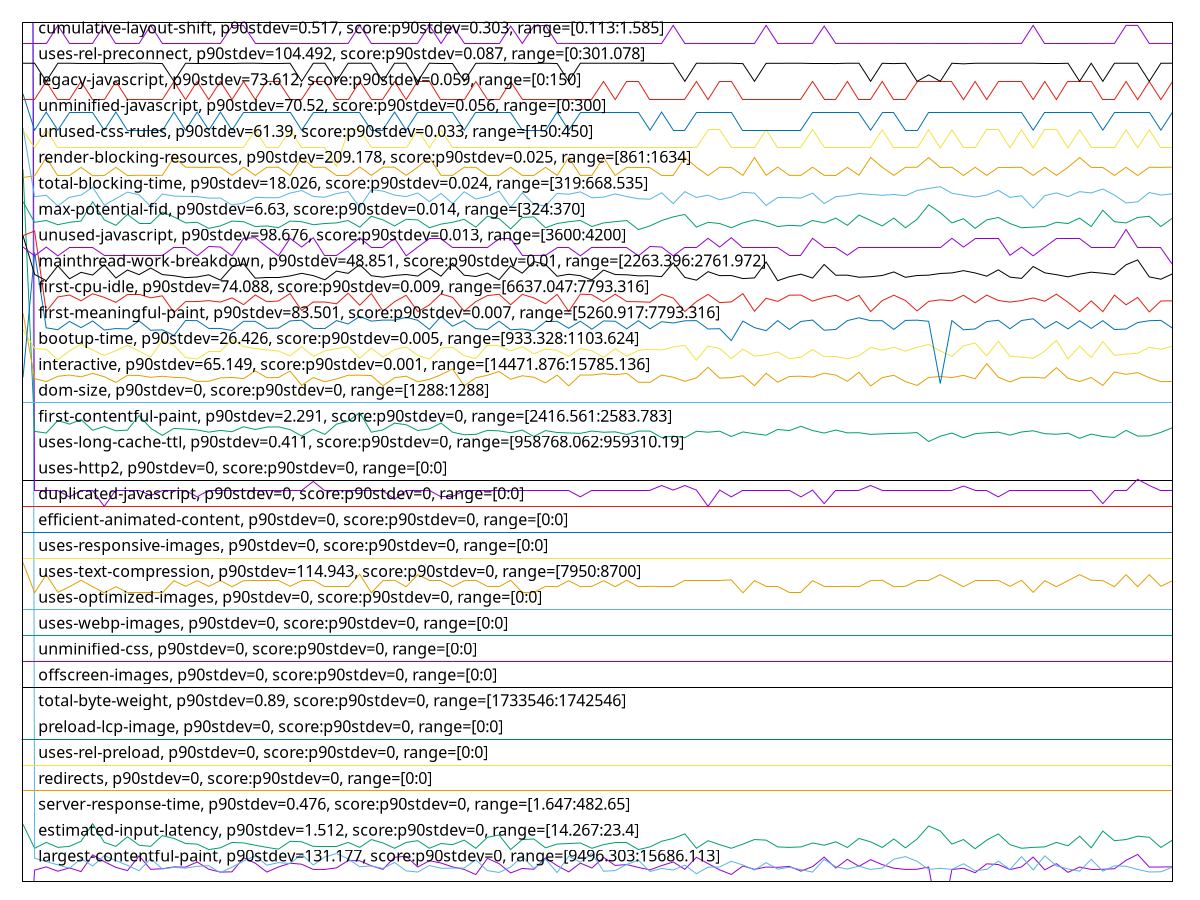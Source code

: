 reset

$largestContentfulPaintP90Stdev131177ScoreP90Stdev0Range949630315686113 <<EOF
0 -6.780883057198446
1 0.43984741986671594
2 0.5639603610389372
3 0.39796497066152625
4 0.5251024076788511
5 0.38380880524616146
6 1.030648585638815
7 0.7687380307410585
8 0.5431933700549756
9 0.4219100814721912
10 0.9881219272268424
11 0.46953225137255217
12 0.49361391683352096
13 0.5633765266891224
14 0.5542524001376385
15 0.7549061826201644
16 0.4731730765166695
17 0.3641645337227679
18 0.3727839138260727
19 0.9155797980400102
20 0.7087437566437238
21 0.36513938219858844
22 0.560300000993454
23 0.7061530114725798
24 0.6684453413821139
25 0.46535026520683687
26 0.46715202795396493
27 0.5273125699820014
28 0.8037130905514474
29 0.8019404088872513
30 0.6055463728574146
31 0.4684276127591893
32 0.9372464692223694
33 0.9725654444483567
34 0.5582215886399524
35 0.8028153701651526
36 0.7143134162234546
37 0.5645060106624662
38 0.46770968932914414
39 0.2681014982176606
40 0.8938903677492611
41 0.6898947895188883
42 0.33035398162472873
43 0.505240028033441
44 0.4717518966375316
45 0.9122778307318384
46 0.6126276165523699
47 0.3714188098612041
48 0.7115387015928647
49 0.520506964377482
50 0.9329943091391399
51 0.6208828509215216
52 0.6534410198609386
53 0.5446208719086663
54 0.4490737095269459
55 0.6146512806062603
56 0.7555870592793461
57 0.4715482658372281
58 0.9344085348462663
59 0.6921586886057298
60 0.44958958265034
61 0.2725654444483574
62 0.5982666191615422
63 0.4694210478401928
64 0.5584381794880819
65 0.5469106910911634
66 0.5841635583324134
67 0.4003831259274193
68 0.5747849090854942
69 0.9421124930345322
70 0.5196326352970324
71 0.8563637590099447
72 0.5867094174842364
73 0.843872801691397
74 0.6527051420231587
75 0.5147963247652534
76 0.46738657320982213
77 0.4727838325435485
78 0.560007925769181
79 -1.8882533415699392
80 0.4639467868564431
81 0.5118989638283793
82 0.3404463817984933
83 0.6826238865873897
84 0.6552579553469897
85 0.45973508741032987
86 0.5626144758766998
87 0.9447158821547781
88 0.4502647695324207
89 0.688603842315505
90 0.35350252364193224
91 0.5593499346578774
92 0.4657965966101578
93 0.4716368999204299
94 0.49293177577943226
95 0.818311794185405
96 1.0454805701337264
97 0.5566214968810144
98 0.5602785062799818
99 0.5669747417247635
EOF

$estimatedInputLatencyP90Stdev1512ScoreP90Stdev0Range14267234 <<EOF
0 2.2113531250000014
1 1.2816656250000007
2 1.5113531250000007
3 1.3188531250000006
4 1.3582281250000006
5 1.5551031250000005
6 2.233228125000001
7 1.5113531250000007
8 1.3582281250000006
9 1.7301031250000005
10 1.4019781250000007
11 1.3582281250000006
12 1.7738531250000011
13 1.6644781250000005
14 1.4676031250000008
15 1.4457281250000005
16 1.2342697916666672
17 1.301353125000001
18 1.5113531250000007
19 1.4894781250000009
20 1.4019781250000007
21 1.3188531250000006
22 1.2488531250000006
23 1.5551031250000005
24 1.5332281250000006
25 1.3582281250000006
26 1.3363531250000007
27 1.3363531250000007
28 1.5113531250000007
29 1.3188531250000006
30 1.6207281250000007
31 1.4894781250000009
32 1.2838531250000005
33 1.5113531250000007
34 1.5769781250000008
35 1.2838531250000005
36 1.4676031250000008
37 1.4238531250000006
38 1.5988531250000009
39 1.2838531250000005
40 1.7082281250000009
41 1.7957281250000008
42 1.2342697916666672
43 1.6207281250000007
44 1.6426031250000006
45 1.301353125000001
46 1.4457281250000005
47 1.4676031250000008
48 1.4894781250000009
49 1.2838531250000005
50 1.4238531250000006
51 1.5113531250000007
52 1.5113531250000007
53 1.2342697916666672
54 1.3363531250000007
55 1.5551031250000005
56 1.6644781250000005
57 1.8394781250000005
58 1.2838531250000005
59 1.5769781250000008
60 1.4238531250000006
61 1.2838531250000005
62 1.4457281250000005
63 1.6207281250000007
64 1.5988531250000009
65 1.3363531250000007
66 1.3188531250000006
67 1.3363531250000007
68 1.4894781250000009
69 1.4019781250000007
70 1.5332281250000006
71 1.3144781250000006
72 1.6644781250000005
73 1.5332281250000006
74 1.3144781250000006
75 1.6426031250000006
76 1.301353125000001
77 1.6426031250000006
78 2.1457281250000007
79 1.9488531250000005
80 1.4457281250000005
81 1.6207281250000007
82 1.2663531250000006
83 1.5988531250000009
84 1.8394781250000005
85 1.4238531250000006
86 1.2838531250000005
87 1.3188531250000006
88 1.3363531250000007
89 1.5113531250000007
90 1.3801031250000009
91 1.7519781250000006
92 1.301353125000001
93 1.9488531250000005
94 1.5769781250000008
95 1.6207281250000007
96 1.7519781250000006
97 1.7082281250000009
98 1.3144781250000006
99 1.5988531250000009
EOF

$serverResponseTimeP90Stdev0476ScoreP90Stdev0Range164748265 <<EOF
0 188.2966538246789
1 0.8979380234505867
2 0.7681781127861536
3 0.6434991624790628
4 0.5110033500837527
5 0.8807409268565054
6 0.6001155778894479
7 0.9991663874930212
8 0.8072624232272481
9 0.6231753210496936
10 0.41641931881630445
11 0.8803500837520946
12 0.4832534896705757
13 0.5461792294807378
14 0.5164751535455059
15 0.5864360692350649
16 0.6087141261864887
17 0.3437225013958689
18 0.5547777777777785
19 0.7908470128419887
20 0.992912897822446
21 0.6306013400335017
22 0.730266331658292
23 0.6966538246789509
24 1.049194304857622
25 0.635291457286433
26 0.9487476270240094
27 1.0788983807928538
28 0.8772233389168067
29 0.5680664433277505
30 0.6040240089335573
31 0.5039681742043558
32 0.7349564489112235
33 0.4109475153545513
34 0.36482802903406
35 0.6200485762144061
36 0.5113941931881638
37 0.5184293690675608
38 0.5211652707984373
39 0.8377481853713016
40 0.41993690675600304
41 0.34919430485762226
42 0.5586862088218878
43 0.9710256839754334
44 0.5043590173087668
45 0.8611987716359584
46 0.34606756002233463
47 0.9788425460636521
48 0.7455092127303189
49 1.0871060859854835
50 0.39726800670016815
51 0.41993690675600304
52 0.6630413176996099
53 0.821332774986042
54 0.38593355667225093
55 0.503577331099945
56 0.4449508654383033
57 0.6313830262423233
58 0.2999480737018433
59 0.5551686208821893
60 0.558686208821888
61 0.7830301507537694
62 0.6376365159128986
63 0.4426058068118375
64 0.7298754885538812
65 0.47543662758235694
66 0.551651032942491
67 0.4617571189279739
68 0.36248297040759425
69 0.8529910664433284
70 0.5700206588498054
71 0.47934505862646637
72 0.5930804020100509
73 0.4648838637632614
74 0.5223378001116702
75 0.8608079285315473
76 0.9620362925739818
77 0.7822484645449477
78 0.46605639307649416
79 0.5106125069793418
80 0.469183137911782
81 0.6853193746510335
82 0.4183735343383592
83 0.46605639307649427
84 0.78732942490229
85 0.46292964824120675
86 0.9635996649916254
87 0.44729592406476903
88 0.9925220547180353
89 0.6055873813512013
90 0.4859893914014525
91 0.39804969290899017
92 0.8580720268006705
93 0.3984405360134011
94 0.6075415968732557
95 0.5887811278615306
96 0.4664472361809052
97 0.3671730876605256
98 0.3761624790619773
99 0.5528235622557238
EOF

$redirectsP90Stdev0ScoreP90Stdev0Range00 <<EOF
0 3.5
1 3.5
2 3.5
3 3.5
4 3.5
5 3.5
6 3.5
7 3.5
8 3.5
9 3.5
10 3.5
11 3.5
12 3.5
13 3.5
14 3.5
15 3.5
16 3.5
17 3.5
18 3.5
19 3.5
20 3.5
21 3.5
22 3.5
23 3.5
24 3.5
25 3.5
26 3.5
27 3.5
28 3.5
29 3.5
30 3.5
31 3.5
32 3.5
33 3.5
34 3.5
35 3.5
36 3.5
37 3.5
38 3.5
39 3.5
40 3.5
41 3.5
42 3.5
43 3.5
44 3.5
45 3.5
46 3.5
47 3.5
48 3.5
49 3.5
50 3.5
51 3.5
52 3.5
53 3.5
54 3.5
55 3.5
56 3.5
57 3.5
58 3.5
59 3.5
60 3.5
61 3.5
62 3.5
63 3.5
64 3.5
65 3.5
66 3.5
67 3.5
68 3.5
69 3.5
70 3.5
71 3.5
72 3.5
73 3.5
74 3.5
75 3.5
76 3.5
77 3.5
78 3.5
79 3.5
80 3.5
81 3.5
82 3.5
83 3.5
84 3.5
85 3.5
86 3.5
87 3.5
88 3.5
89 3.5
90 3.5
91 3.5
92 3.5
93 3.5
94 3.5
95 3.5
96 3.5
97 3.5
98 3.5
99 3.5
EOF

$usesRelPreloadP90Stdev0ScoreP90Stdev0Range00 <<EOF
0 4.5
1 4.5
2 4.5
3 4.5
4 4.5
5 4.5
6 4.5
7 4.5
8 4.5
9 4.5
10 4.5
11 4.5
12 4.5
13 4.5
14 4.5
15 4.5
16 4.5
17 4.5
18 4.5
19 4.5
20 4.5
21 4.5
22 4.5
23 4.5
24 4.5
25 4.5
26 4.5
27 4.5
28 4.5
29 4.5
30 4.5
31 4.5
32 4.5
33 4.5
34 4.5
35 4.5
36 4.5
37 4.5
38 4.5
39 4.5
40 4.5
41 4.5
42 4.5
43 4.5
44 4.5
45 4.5
46 4.5
47 4.5
48 4.5
49 4.5
50 4.5
51 4.5
52 4.5
53 4.5
54 4.5
55 4.5
56 4.5
57 4.5
58 4.5
59 4.5
60 4.5
61 4.5
62 4.5
63 4.5
64 4.5
65 4.5
66 4.5
67 4.5
68 4.5
69 4.5
70 4.5
71 4.5
72 4.5
73 4.5
74 4.5
75 4.5
76 4.5
77 4.5
78 4.5
79 4.5
80 4.5
81 4.5
82 4.5
83 4.5
84 4.5
85 4.5
86 4.5
87 4.5
88 4.5
89 4.5
90 4.5
91 4.5
92 4.5
93 4.5
94 4.5
95 4.5
96 4.5
97 4.5
98 4.5
99 4.5
EOF

$preloadLcpImageP90Stdev0ScoreP90Stdev0Range00 <<EOF
0 5.5
1 5.5
2 5.5
3 5.5
4 5.5
5 5.5
6 5.5
7 5.5
8 5.5
9 5.5
10 5.5
11 5.5
12 5.5
13 5.5
14 5.5
15 5.5
16 5.5
17 5.5
18 5.5
19 5.5
20 5.5
21 5.5
22 5.5
23 5.5
24 5.5
25 5.5
26 5.5
27 5.5
28 5.5
29 5.5
30 5.5
31 5.5
32 5.5
33 5.5
34 5.5
35 5.5
36 5.5
37 5.5
38 5.5
39 5.5
40 5.5
41 5.5
42 5.5
43 5.5
44 5.5
45 5.5
46 5.5
47 5.5
48 5.5
49 5.5
50 5.5
51 5.5
52 5.5
53 5.5
54 5.5
55 5.5
56 5.5
57 5.5
58 5.5
59 5.5
60 5.5
61 5.5
62 5.5
63 5.5
64 5.5
65 5.5
66 5.5
67 5.5
68 5.5
69 5.5
70 5.5
71 5.5
72 5.5
73 5.5
74 5.5
75 5.5
76 5.5
77 5.5
78 5.5
79 5.5
80 5.5
81 5.5
82 5.5
83 5.5
84 5.5
85 5.5
86 5.5
87 5.5
88 5.5
89 5.5
90 5.5
91 5.5
92 5.5
93 5.5
94 5.5
95 5.5
96 5.5
97 5.5
98 5.5
99 5.5
EOF

$totalByteWeightP90Stdev089ScoreP90Stdev0Range17335461742546 <<EOF
0 1565.291499999992
1 -9.18350000004284
2 -9.18350000004284
3 -9.18350000004284
4 -9.3585000000312
5 -9.18350000004284
6 -9.533500000019558
7 -9.708500000007916
8 -9.18350000004284
9 -9.18350000004284
10 -9.18350000004284
11 -9.3585000000312
12 -9.533500000019558
13 -9.18350000004284
14 -9.533500000019558
15 -9.3585000000312
16 -8.833500000007916
17 -9.18350000004284
18 -9.18350000004284
19 -9.18350000004284
20 -9.18350000004284
21 -9.18350000004284
22 -9.18350000004284
23 -9.18350000004284
24 -9.18350000004284
25 -8.833500000007916
26 -9.18350000004284
27 -9.18350000004284
28 -9.18350000004284
29 -9.18350000004284
30 -9.18350000004284
31 -9.18350000004284
32 -9.533500000019558
33 -9.18350000004284
34 -9.18350000004284
35 -9.18350000004284
36 -9.3585000000312
37 -9.708500000007916
38 -9.533500000019558
39 -9.18350000004284
40 -9.18350000004284
41 -9.533500000019558
42 -9.18350000004284
43 -9.18350000004284
44 -9.18350000004284
45 -9.18350000004284
46 -9.18350000004284
47 -9.18350000004284
48 -9.3585000000312
49 -9.533500000019558
50 -9.18350000004284
51 -9.18350000004284
52 -9.18350000004284
53 -9.18350000004284
54 -9.533500000019558
55 -9.008499999996275
56 -9.533500000019558
57 -8.833500000007916
58 -9.18350000004284
59 -9.708500000007916
60 -9.18350000004284
61 -9.3585000000312
62 -9.533500000019558
63 -9.18350000004284
64 -9.18350000004284
65 -9.18350000004284
66 -9.18350000004284
67 -9.3585000000312
68 -9.18350000004284
69 -9.533500000019558
70 -9.18350000004284
71 -9.18350000004284
72 -9.18350000004284
73 -9.008499999996275
74 -9.533500000019558
75 -9.18350000004284
76 -9.18350000004284
77 -9.18350000004284
78 -9.18350000004284
79 -9.18350000004284
80 -9.18350000004284
81 -9.008499999996275
82 -9.18350000004284
83 -9.18350000004284
84 -9.3585000000312
85 -8.833500000007916
86 -9.18350000004284
87 -9.18350000004284
88 -9.18350000004284
89 -9.18350000004284
90 -9.18350000004284
91 -9.18350000004284
92 -9.18350000004284
93 -9.533500000019558
94 -9.533500000019558
95 -9.533500000019558
96 -8.833500000007916
97 -9.3585000000312
98 -9.18350000004284
99 -9.18350000004284
EOF

$offscreenImagesP90Stdev0ScoreP90Stdev0Range00 <<EOF
0 7.5
1 7.5
2 7.5
3 7.5
4 7.5
5 7.5
6 7.5
7 7.5
8 7.5
9 7.5
10 7.5
11 7.5
12 7.5
13 7.5
14 7.5
15 7.5
16 7.5
17 7.5
18 7.5
19 7.5
20 7.5
21 7.5
22 7.5
23 7.5
24 7.5
25 7.5
26 7.5
27 7.5
28 7.5
29 7.5
30 7.5
31 7.5
32 7.5
33 7.5
34 7.5
35 7.5
36 7.5
37 7.5
38 7.5
39 7.5
40 7.5
41 7.5
42 7.5
43 7.5
44 7.5
45 7.5
46 7.5
47 7.5
48 7.5
49 7.5
50 7.5
51 7.5
52 7.5
53 7.5
54 7.5
55 7.5
56 7.5
57 7.5
58 7.5
59 7.5
60 7.5
61 7.5
62 7.5
63 7.5
64 7.5
65 7.5
66 7.5
67 7.5
68 7.5
69 7.5
70 7.5
71 7.5
72 7.5
73 7.5
74 7.5
75 7.5
76 7.5
77 7.5
78 7.5
79 7.5
80 7.5
81 7.5
82 7.5
83 7.5
84 7.5
85 7.5
86 7.5
87 7.5
88 7.5
89 7.5
90 7.5
91 7.5
92 7.5
93 7.5
94 7.5
95 7.5
96 7.5
97 7.5
98 7.5
99 7.5
EOF

$unminifiedCssP90Stdev0ScoreP90Stdev0Range00 <<EOF
0 8.5
1 8.5
2 8.5
3 8.5
4 8.5
5 8.5
6 8.5
7 8.5
8 8.5
9 8.5
10 8.5
11 8.5
12 8.5
13 8.5
14 8.5
15 8.5
16 8.5
17 8.5
18 8.5
19 8.5
20 8.5
21 8.5
22 8.5
23 8.5
24 8.5
25 8.5
26 8.5
27 8.5
28 8.5
29 8.5
30 8.5
31 8.5
32 8.5
33 8.5
34 8.5
35 8.5
36 8.5
37 8.5
38 8.5
39 8.5
40 8.5
41 8.5
42 8.5
43 8.5
44 8.5
45 8.5
46 8.5
47 8.5
48 8.5
49 8.5
50 8.5
51 8.5
52 8.5
53 8.5
54 8.5
55 8.5
56 8.5
57 8.5
58 8.5
59 8.5
60 8.5
61 8.5
62 8.5
63 8.5
64 8.5
65 8.5
66 8.5
67 8.5
68 8.5
69 8.5
70 8.5
71 8.5
72 8.5
73 8.5
74 8.5
75 8.5
76 8.5
77 8.5
78 8.5
79 8.5
80 8.5
81 8.5
82 8.5
83 8.5
84 8.5
85 8.5
86 8.5
87 8.5
88 8.5
89 8.5
90 8.5
91 8.5
92 8.5
93 8.5
94 8.5
95 8.5
96 8.5
97 8.5
98 8.5
99 8.5
EOF

$usesWebpImagesP90Stdev0ScoreP90Stdev0Range00 <<EOF
0 9.5
1 9.5
2 9.5
3 9.5
4 9.5
5 9.5
6 9.5
7 9.5
8 9.5
9 9.5
10 9.5
11 9.5
12 9.5
13 9.5
14 9.5
15 9.5
16 9.5
17 9.5
18 9.5
19 9.5
20 9.5
21 9.5
22 9.5
23 9.5
24 9.5
25 9.5
26 9.5
27 9.5
28 9.5
29 9.5
30 9.5
31 9.5
32 9.5
33 9.5
34 9.5
35 9.5
36 9.5
37 9.5
38 9.5
39 9.5
40 9.5
41 9.5
42 9.5
43 9.5
44 9.5
45 9.5
46 9.5
47 9.5
48 9.5
49 9.5
50 9.5
51 9.5
52 9.5
53 9.5
54 9.5
55 9.5
56 9.5
57 9.5
58 9.5
59 9.5
60 9.5
61 9.5
62 9.5
63 9.5
64 9.5
65 9.5
66 9.5
67 9.5
68 9.5
69 9.5
70 9.5
71 9.5
72 9.5
73 9.5
74 9.5
75 9.5
76 9.5
77 9.5
78 9.5
79 9.5
80 9.5
81 9.5
82 9.5
83 9.5
84 9.5
85 9.5
86 9.5
87 9.5
88 9.5
89 9.5
90 9.5
91 9.5
92 9.5
93 9.5
94 9.5
95 9.5
96 9.5
97 9.5
98 9.5
99 9.5
EOF

$usesOptimizedImagesP90Stdev0ScoreP90Stdev0Range00 <<EOF
0 10.5
1 10.5
2 10.5
3 10.5
4 10.5
5 10.5
6 10.5
7 10.5
8 10.5
9 10.5
10 10.5
11 10.5
12 10.5
13 10.5
14 10.5
15 10.5
16 10.5
17 10.5
18 10.5
19 10.5
20 10.5
21 10.5
22 10.5
23 10.5
24 10.5
25 10.5
26 10.5
27 10.5
28 10.5
29 10.5
30 10.5
31 10.5
32 10.5
33 10.5
34 10.5
35 10.5
36 10.5
37 10.5
38 10.5
39 10.5
40 10.5
41 10.5
42 10.5
43 10.5
44 10.5
45 10.5
46 10.5
47 10.5
48 10.5
49 10.5
50 10.5
51 10.5
52 10.5
53 10.5
54 10.5
55 10.5
56 10.5
57 10.5
58 10.5
59 10.5
60 10.5
61 10.5
62 10.5
63 10.5
64 10.5
65 10.5
66 10.5
67 10.5
68 10.5
69 10.5
70 10.5
71 10.5
72 10.5
73 10.5
74 10.5
75 10.5
76 10.5
77 10.5
78 10.5
79 10.5
80 10.5
81 10.5
82 10.5
83 10.5
84 10.5
85 10.5
86 10.5
87 10.5
88 10.5
89 10.5
90 10.5
91 10.5
92 10.5
93 10.5
94 10.5
95 10.5
96 10.5
97 10.5
98 10.5
99 10.5
EOF

$usesTextCompressionP90Stdev114943ScoreP90Stdev0Range79508700 <<EOF
0 12.324133333333334
1 11.157466666666666
2 11.857466666666667
3 11.173022222222222
4 11.3908
5 11.63968888888889
6 11.3908
7 11.157466666666666
8 11.3908
9 11.157466666666666
10 11.157466666666666
11 11.157466666666666
12 11.157466666666666
13 11.624133333333333
14 11.406355555555555
15 11.624133333333333
16 11.406355555555555
17 11.624133333333333
18 11.3908
19 11.624133333333333
20 11.63968888888889
21 11.63968888888889
22 11.63968888888889
23 11.406355555555555
24 11.624133333333333
25 11.63968888888889
26 11.3908
27 11.3908
28 11.3908
29 11.873022222222222
30 11.157466666666666
31 11.624133333333333
32 11.63968888888889
33 11.3908
34 11.857466666666667
35 11.624133333333333
36 11.624133333333333
37 11.3908
38 11.624133333333333
39 11.63968888888889
40 11.3908
41 11.3908
42 11.63968888888889
43 11.157466666666666
44 11.157466666666666
45 11.406355555555555
46 11.3908
47 11.624133333333333
48 11.3908
49 11.406355555555555
50 11.624133333333333
51 11.3908
52 11.63968888888889
53 11.3908
54 11.406355555555555
55 11.3908
56 11.3908
57 11.624133333333333
58 11.624133333333333
59 11.624133333333333
60 11.624133333333333
61 11.655244444444445
62 11.157466666666666
63 11.624133333333333
64 11.3908
65 11.3908
66 11.157466666666666
67 11.157466666666666
68 11.624133333333333
69 11.3908
70 11.3908
71 11.406355555555555
72 11.3908
73 11.624133333333333
74 11.63968888888889
75 11.3908
76 11.406355555555555
77 11.624133333333333
78 11.624133333333333
79 11.857466666666667
80 11.624133333333333
81 11.3908
82 11.624133333333333
83 11.624133333333333
84 11.624133333333333
85 11.406355555555555
86 11.63968888888889
87 11.173022222222222
88 11.624133333333333
89 11.3908
90 11.624133333333333
91 11.857466666666667
92 11.63968888888889
93 11.624133333333333
94 11.3908
95 11.857466666666667
96 11.3908
97 11.857466666666667
98 11.406355555555555
99 11.624133333333333
EOF

$usesResponsiveImagesP90Stdev0ScoreP90Stdev0Range00 <<EOF
0 12.5
1 12.5
2 12.5
3 12.5
4 12.5
5 12.5
6 12.5
7 12.5
8 12.5
9 12.5
10 12.5
11 12.5
12 12.5
13 12.5
14 12.5
15 12.5
16 12.5
17 12.5
18 12.5
19 12.5
20 12.5
21 12.5
22 12.5
23 12.5
24 12.5
25 12.5
26 12.5
27 12.5
28 12.5
29 12.5
30 12.5
31 12.5
32 12.5
33 12.5
34 12.5
35 12.5
36 12.5
37 12.5
38 12.5
39 12.5
40 12.5
41 12.5
42 12.5
43 12.5
44 12.5
45 12.5
46 12.5
47 12.5
48 12.5
49 12.5
50 12.5
51 12.5
52 12.5
53 12.5
54 12.5
55 12.5
56 12.5
57 12.5
58 12.5
59 12.5
60 12.5
61 12.5
62 12.5
63 12.5
64 12.5
65 12.5
66 12.5
67 12.5
68 12.5
69 12.5
70 12.5
71 12.5
72 12.5
73 12.5
74 12.5
75 12.5
76 12.5
77 12.5
78 12.5
79 12.5
80 12.5
81 12.5
82 12.5
83 12.5
84 12.5
85 12.5
86 12.5
87 12.5
88 12.5
89 12.5
90 12.5
91 12.5
92 12.5
93 12.5
94 12.5
95 12.5
96 12.5
97 12.5
98 12.5
99 12.5
EOF

$efficientAnimatedContentP90Stdev0ScoreP90Stdev0Range00 <<EOF
0 13.5
1 13.5
2 13.5
3 13.5
4 13.5
5 13.5
6 13.5
7 13.5
8 13.5
9 13.5
10 13.5
11 13.5
12 13.5
13 13.5
14 13.5
15 13.5
16 13.5
17 13.5
18 13.5
19 13.5
20 13.5
21 13.5
22 13.5
23 13.5
24 13.5
25 13.5
26 13.5
27 13.5
28 13.5
29 13.5
30 13.5
31 13.5
32 13.5
33 13.5
34 13.5
35 13.5
36 13.5
37 13.5
38 13.5
39 13.5
40 13.5
41 13.5
42 13.5
43 13.5
44 13.5
45 13.5
46 13.5
47 13.5
48 13.5
49 13.5
50 13.5
51 13.5
52 13.5
53 13.5
54 13.5
55 13.5
56 13.5
57 13.5
58 13.5
59 13.5
60 13.5
61 13.5
62 13.5
63 13.5
64 13.5
65 13.5
66 13.5
67 13.5
68 13.5
69 13.5
70 13.5
71 13.5
72 13.5
73 13.5
74 13.5
75 13.5
76 13.5
77 13.5
78 13.5
79 13.5
80 13.5
81 13.5
82 13.5
83 13.5
84 13.5
85 13.5
86 13.5
87 13.5
88 13.5
89 13.5
90 13.5
91 13.5
92 13.5
93 13.5
94 13.5
95 13.5
96 13.5
97 13.5
98 13.5
99 13.5
EOF

$duplicatedJavascriptP90Stdev0ScoreP90Stdev0Range00 <<EOF
0 14.5
1 14.5
2 14.5
3 14.5
4 14.5
5 14.5
6 14.5
7 14.5
8 14.5
9 14.5
10 14.5
11 14.5
12 14.5
13 14.5
14 14.5
15 14.5
16 14.5
17 14.5
18 14.5
19 14.5
20 14.5
21 14.5
22 14.5
23 14.5
24 14.5
25 14.5
26 14.5
27 14.5
28 14.5
29 14.5
30 14.5
31 14.5
32 14.5
33 14.5
34 14.5
35 14.5
36 14.5
37 14.5
38 14.5
39 14.5
40 14.5
41 14.5
42 14.5
43 14.5
44 14.5
45 14.5
46 14.5
47 14.5
48 14.5
49 14.5
50 14.5
51 14.5
52 14.5
53 14.5
54 14.5
55 14.5
56 14.5
57 14.5
58 14.5
59 14.5
60 14.5
61 14.5
62 14.5
63 14.5
64 14.5
65 14.5
66 14.5
67 14.5
68 14.5
69 14.5
70 14.5
71 14.5
72 14.5
73 14.5
74 14.5
75 14.5
76 14.5
77 14.5
78 14.5
79 14.5
80 14.5
81 14.5
82 14.5
83 14.5
84 14.5
85 14.5
86 14.5
87 14.5
88 14.5
89 14.5
90 14.5
91 14.5
92 14.5
93 14.5
94 14.5
95 14.5
96 14.5
97 14.5
98 14.5
99 14.5
EOF

$usesHttp2P90Stdev0ScoreP90Stdev0Range00 <<EOF
0 15.5
1 15.5
2 15.5
3 15.5
4 15.5
5 15.5
6 15.5
7 15.5
8 15.5
9 15.5
10 15.5
11 15.5
12 15.5
13 15.5
14 15.5
15 15.5
16 15.5
17 15.5
18 15.5
19 15.5
20 15.5
21 15.5
22 15.5
23 15.5
24 15.5
25 15.5
26 15.5
27 15.5
28 15.5
29 15.5
30 15.5
31 15.5
32 15.5
33 15.5
34 15.5
35 15.5
36 15.5
37 15.5
38 15.5
39 15.5
40 15.5
41 15.5
42 15.5
43 15.5
44 15.5
45 15.5
46 15.5
47 15.5
48 15.5
49 15.5
50 15.5
51 15.5
52 15.5
53 15.5
54 15.5
55 15.5
56 15.5
57 15.5
58 15.5
59 15.5
60 15.5
61 15.5
62 15.5
63 15.5
64 15.5
65 15.5
66 15.5
67 15.5
68 15.5
69 15.5
70 15.5
71 15.5
72 15.5
73 15.5
74 15.5
75 15.5
76 15.5
77 15.5
78 15.5
79 15.5
80 15.5
81 15.5
82 15.5
83 15.5
84 15.5
85 15.5
86 15.5
87 15.5
88 15.5
89 15.5
90 15.5
91 15.5
92 15.5
93 15.5
94 15.5
95 15.5
96 15.5
97 15.5
98 15.5
99 15.5
EOF

$usesLongCacheTtlP90Stdev0411ScoreP90Stdev0Range95876806295931019 <<EOF
0 156.09738416405162
1 15.123590420960682
2 15.123590420960682
3 15.123590420960682
4 14.862396391108632
5 15.123590420960682
6 15.123590420960682
7 14.496724749304121
8 15.123590420960682
9 15.123590420960682
10 15.123590420960682
11 14.914635197084863
12 15.123590420960682
13 15.123590420960682
14 15.123590420960682
15 14.862396391108632
16 15.123590420960682
17 15.123590420960682
18 15.123590420960682
19 15.123590420960682
20 15.123590420960682
21 15.123590420960682
22 15.123590420960682
23 15.123590420960682
24 15.123590420960682
25 15.457918779167812
26 15.123590420960682
27 15.123590420960682
28 15.123590420960682
29 15.123590420960682
30 15.123590420960682
31 15.123590420960682
32 14.768366540345596
33 15.123590420960682
34 15.123590420960682
35 15.123590420960682
36 14.862396391108632
37 14.862396391108632
38 15.123590420960682
39 15.123590420960682
40 15.123590420960682
41 15.123590420960682
42 15.123590420960682
43 15.123590420960682
44 15.123590420960682
45 15.123590420960682
46 15.123590420960682
47 15.123590420960682
48 14.862396391108632
49 15.123590420960682
50 15.123590420960682
51 15.123590420960682
52 15.123590420960682
53 15.123590420960682
54 15.123590420960682
55 15.30120236123912
56 15.123590420960682
57 15.30120236123912
58 15.123590420960682
59 14.496724749304121
60 15.123590420960682
61 14.862396391108632
62 15.123590420960682
63 15.123590420960682
64 15.123590420960682
65 15.123590420960682
66 15.123590420960682
67 14.862396391108632
68 15.123590420960682
69 14.601202361256583
70 15.123590420960682
71 15.123590420960682
72 15.123590420960682
73 15.30120236123912
74 15.123590420960682
75 15.123590420960682
76 15.123590420960682
77 15.123590420960682
78 15.123590420960682
79 15.123590420960682
80 15.123590420960682
81 15.28030683886027
82 15.123590420960682
83 15.123590420960682
84 14.862396391108632
85 15.123590420960682
86 15.123590420960682
87 15.123590420960682
88 15.123590420960682
89 15.123590420960682
90 15.123590420960682
91 15.123590420960682
92 15.123590420960682
93 14.601202361256583
94 15.123590420960682
95 15.123590420960682
96 15.541500868741423
97 15.30120236123912
98 15.123590420960682
99 15.123590420960682
EOF

$firstContentfulPaintP90Stdev2291ScoreP90Stdev0Range24165612583783 <<EOF
0 27.522075976669385
1 17.392329681588166
2 17.328206055486163
3 17.81470388510928
4 17.67221392815739
5 17.848486272254206
6 17.43573721814309
7 17.581183920338646
8 17.415291639331002
9 17.443034717042195
10 18.00620032173697
11 17.514562788147856
12 17.238453109974728
13 17.508793989449174
14 17.48178695257525
15 17.44806747490361
16 17.363076776518596
17 17.431711011853906
18 17.37924451114847
19 17.57092967619596
20 17.466185403204776
21 17.558284872069066
22 17.56778420253255
23 17.46197046849582
24 17.215063367813713
25 17.47140688948599
26 17.27796025918701
27 17.672239091946665
28 17.78765281160406
29 18.113209335765788
30 17.361755677579936
31 17.449331955316296
32 17.709770883698354
33 17.650195612513585
34 17.426219014837642
35 17.488077899902038
36 17.713859999460738
37 17.36181858705322
38 17.262717293814205
39 17.278274806553384
40 17.43315792973911
41 17.411894527774535
42 17.34049227561539
43 17.44391544966794
44 17.19491975447329
45 17.422463319283537
46 17.349802877659044
47 17.330785343890142
48 17.316838313666636
49 17.404848666768487
50 17.35949093654233
51 17.374840848019687
52 17.273053320272112
53 17.401577374158563
54 17.406232675180433
55 17.154028596849145
56 17.21133912699625
57 17.148486272254218
58 17.397676986815952
59 17.361944405999765
60 17.399752999433815
61 17.195171392366404
62 17.371129189096905
63 17.302538990392833
64 17.245498970980748
65 17.467191954777036
66 17.422085862443907
67 17.589236332916926
68 17.426049159259804
69 17.328476566221184
70 17.443286354935253
71 17.336717707219293
72 17.340618094561933
73 17.27690338003609
74 17.295134545389146
75 17.31520266736166
76 17.32092742942902
77 17.347116643150514
78 17.00222803785354
79 17.207231138391847
80 17.32816201885484
81 17.144403447439117
82 17.304004781119943
83 17.339234086150014
84 17.36301386704534
85 17.247637893071868
86 17.37005972805136
87 17.415228729857688
88 17.30520006111206
89 17.281168642323706
90 17.323695446252856
91 17.12452405388646
92 17.287711227543582
93 17.194686989422195
94 17.158558078924443
95 17.43083027922816
96 17.211213308049707
97 17.21884422715712
98 17.35533891130663
99 17.536329465898575
EOF

$domSizeP90Stdev0ScoreP90Stdev0Range12881288 <<EOF
0 18.5
1 18.5
2 18.5
3 18.5
4 18.5
5 18.5
6 18.5
7 18.5
8 18.5
9 18.5
10 18.5
11 18.5
12 18.5
13 18.5
14 18.5
15 18.5
16 18.5
17 18.5
18 18.5
19 18.5
20 18.5
21 18.5
22 18.5
23 18.5
24 18.5
25 18.5
26 18.5
27 18.5
28 18.5
29 18.5
30 18.5
31 18.5
32 18.5
33 18.5
34 18.5
35 18.5
36 18.5
37 18.5
38 18.5
39 18.5
40 18.5
41 18.5
42 18.5
43 18.5
44 18.5
45 18.5
46 18.5
47 18.5
48 18.5
49 18.5
50 18.5
51 18.5
52 18.5
53 18.5
54 18.5
55 18.5
56 18.5
57 18.5
58 18.5
59 18.5
60 18.5
61 18.5
62 18.5
63 18.5
64 18.5
65 18.5
66 18.5
67 18.5
68 18.5
69 18.5
70 18.5
71 18.5
72 18.5
73 18.5
74 18.5
75 18.5
76 18.5
77 18.5
78 18.5
79 18.5
80 18.5
81 18.5
82 18.5
83 18.5
84 18.5
85 18.5
86 18.5
87 18.5
88 18.5
89 18.5
90 18.5
91 18.5
92 18.5
93 18.5
94 18.5
95 18.5
96 18.5
97 18.5
98 18.5
99 18.5
EOF

$interactiveP90Stdev65149ScoreP90Stdev0001Range1447187615785136 <<EOF
0 21.96312079378264
1 19.42850174790617
2 19.317562646638162
3 19.52156238205214
4 19.570467312830274
5 19.5004572055826
6 19.633735682228505
7 19.505262167550654
8 19.28498526173117
9 19.561328988998103
10 19.552925932600697
11 19.482330612496774
12 19.52249057680215
13 19.478446985640854
14 19.46456307858099
15 19.321297397915806
16 19.329011275070414
17 19.459229710132842
18 19.478894362648543
19 19.42896798891802
20 19.730835999992056
21 19.466956449108466
22 19.475156931824856
23 19.72330540378693
24 19.17415634339654
25 19.4725449103401
26 19.31036699368868
27 19.418700182836922
28 19.56260123746031
29 19.564320434202845
30 19.550974151261457
31 19.15486639859978
32 19.466082917097772
33 19.5262665930889
34 19.30969464199504
35 19.401636619258106
36 19.580902536948276
37 19.8044870744058
38 19.155379156530973
39 19.463550210175946
40 19.560447954258475
41 19.704567874202827
42 19.40615540570854
43 19.542377095730398
44 19.48505303127859
45 19.269584302882418
46 19.56795818591366
47 19.15050742027547
48 19.572316199601385
49 19.56857984059612
50 19.622733466167375
51 19.57823799636104
52 19.633632787660385
53 19.291012096695784
54 19.287289671329948
55 19.569299030754614
56 19.48539815680919
57 19.324671482295784
58 19.461222220571965
59 19.868520722154518
60 19.45114176835035
61 19.470392698956683
62 19.542102710215374
63 19.158082711308623
64 19.63895758156118
65 19.293826691861547
66 19.513366186609414
67 19.52540699471763
68 19.49086228710433
69 19.640960810184488
70 19.567407271246786
71 19.32884621503404
72 19.67863737121529
73 19.147967210624728
74 19.469239422338873
75 19.560316120593058
76 19.316199829519636
77 19.16848728141987
78 19.4764195339213
79 19.512949785154003
80 19.47299828953093
81 19.55684985982913
82 19.424647488874918
83 20.010297647037042
84 19.48505088764174
85 19.303724934952115
86 19.478806473538267
87 19.482809715329633
88 19.452078537647708
89 19.855379156530976
90 19.447448282081794
91 19.316684291444584
92 19.47610013203272
93 19.166903240979845
94 19.688745690715777
95 19.59604733119512
96 19.661841976604666
97 19.466806394529943
98 19.31379038171589
99 19.32392656849526
EOF

$bootupTimeP90Stdev26426ScoreP90Stdev0005Range9333281103624 <<EOF
0 21.323693625608357
1 20.595303644205273
2 20.56151264194991
3 20.161781703794563
4 20.504704981600916
5 20.764009377596643
6 20.538966842084438
7 20.328243936216516
8 20.511934040280142
9 20.715483282554505
10 20.497974478692676
11 20.265896767301076
12 20.89075333359712
13 20.715372492383178
14 20.24661927748981
15 20.190753333597122
16 20.481245162821985
17 20.48002647093736
18 20.941606022237167
19 20.674075456020258
20 20.594140347406324
21 20.537083409171846
22 20.499830214062438
23 20.305892019150875
24 20.664381316028962
25 20.287140782653424
26 20.50057804771891
27 20.58790840026906
28 20.663938155343647
29 20.217370672258934
30 20.606022593281367
31 20.266949273928702
32 20.556720967039922
33 20.65712455980691
34 20.327662287817038
35 20.1807822181775
36 20.614913504530527
37 20.638290230680965
38 20.313093380287263
39 20.205460728841057
40 20.72492814466031
41 20.69711981165671
42 20.50099351086139
43 20.66496296442844
44 20.389870969018318
45 20.574281209195583
46 20.525145768211136
47 20.289965932022316
48 20.595996082776086
49 20.502267597831676
50 20.250441538400665
51 20.58752063466941
52 20.302097455782853
53 20.518941518616703
54 20.565473390574923
55 20.53630787797254
56 20.652000514382937
57 20.716009535868317
58 20.144498437067227
59 20.692494322003718
60 20.596827009061055
61 20.206430142840187
62 20.572342381197323
63 20.301183436869387
64 20.351315989395797
65 20.46033351798362
66 20.199616547303446
67 20.258972381593004
68 20.55882598029518
69 20.28104732323032
70 20.287777826138566
71 20.197068373362878
72 20.31453365251454
73 20.6338586238278
74 20.531765480948046
75 20.641032287421357
76 20.496035650694417
77 20.641253867764018
78 20.750271396351835
79 20.501131998575556
80 20.287168480196257
81 20.70091437502473
82 20.80419851224627
83 20.309437304633406
84 20.873497764412612
85 20.297610453844023
86 20.262628457246866
87 20.216789023859455
88 20.497254342579033
89 20.914130059747556
90 20.190891821311283
91 20.691081747319274
92 20.246176116804495
93 20.8608676848811
94 20.33292482095517
95 20.37901353222807
96 20.410339453171368
97 20.644079017132906
98 20.5660550389744
99 20.686760930637437
EOF

$firstMeaningfulPaintP90Stdev83501ScoreP90Stdev0007Range52609177793316 <<EOF
0 19.47504376055325
1 24.30457184599043
2 21.395030174685846
3 21.322692146645643
4 21.64086964568864
5 21.401051508841462
6 21.658842627988008
7 21.31062647323715
8 21.365274581696603
9 21.352287704175602
10 21.66092408918033
11 21.300275179686246
12 21.317320956543377
13 21.098703617187184
14 21.67735873062732
15 21.67100632311531
16 21.370110653231883
17 21.369319477930038
18 21.291349201944605
19 21.64667393175259
20 21.646589913136474
21 21.371320921392723
22 21.384202775643576
23 21.660702039980578
24 21.690053243368645
25 21.37421256209769
26 21.36341416948241
27 21.67461412250057
28 21.541687669796552
29 21.834364518624056
30 21.652903312005275
31 21.694109842195036
32 21.690394619007726
33 21.798703617187186
34 21.68500952582494
35 21.332749375040102
36 21.833928421997502
37 21.45744500402875
38 21.67465263103297
39 21.361095655766015
40 21.331070002939224
41 21.652542232000265
42 21.317807064250953
43 21.348702909887606
44 21.278362324423597
45 21.634193166371578
46 21.645605695061864
47 21.37617289645178
48 21.64936752857669
49 21.340059994864582
50 21.660193927397348
51 21.648977442144684
52 21.35621157359295
53 21.671031328655822
54 21.356199570933505
55 21.630688389813233
56 21.58181156010425
57 21.664589801397426
58 21.67313279428056
59 21.34959010646502
60 21.36098663160938
61 20.89983845434896
62 21.655617913483404
63 21.401823679932512
64 21.28459970644925
65 21.67408600548493
66 21.331646130592645
67 21.640761621753622
68 21.69442851280334
69 21.301470444522778
70 21.332596341132167
71 21.674028992852563
72 21.781333768525002
73 21.670981117530467
74 21.66891385948515
75 21.33110801136081
76 21.680961528904483
77 21.689995630603306
78 21.646622920449946
79 19.23865078262342
80 21.673464867858584
81 21.31803511478044
82 21.350151230794143
83 21.63414515573379
84 21.6867058016712
85 21.357648892061654
86 21.6774457499083
87 21.74339736290141
88 21.371334924495414
89 21.640025458640906
90 21.353430957487873
91 21.66881063661392
92 21.37008764813461
93 21.670697854767532
94 21.32890452313077
95 21.347883728380392
96 21.598096168308153
97 21.668666204611913
98 21.682586889037843
99 21.38023189581006
EOF

$firstCpuIdleP90Stdev74088ScoreP90Stdev0009Range66370477793316 <<EOF
0 24.956056508476074
1 25.13482083367965
2 22.02278925511661
3 22.58741764459591
4 22.662576364705533
5 22.43993320200198
6 22.711775908878
7 22.571572433309594
8 22.378493585555834
9 22.699682652220222
10 22.69970984029724
11 22.553737054785536
12 22.630494433823834
13 21.991146955440303
14 22.407486950888238
15 22.411092089900876
16 22.443783033707785
17 22.390021330211628
18 22.552442902319456
19 22.290088834322855
20 22.665327798099796
21 22.403832873336967
22 22.43152664858789
23 22.71957344936687
24 22.06313228320034
25 22.391804868064032
26 22.39210937452664
27 22.321676485964353
28 22.731133819715087
29 22.266446082547667
30 22.718507676747752
31 22.041770067325455
32 22.40303898148803
33 22.65251677620873
34 22.020230585188408
35 22.279822616440715
36 22.70676242747581
37 22.57170293607928
38 22.03753797125677
39 22.409542369510827
40 22.639749255240893
41 22.690960717112716
42 22.2866087604645
43 22.6867846284827
44 22.54962621754035
45 22.32658610891233
46 22.6861973660191
47 22.02798435287328
48 22.69768160975167
49 22.672266195354887
50 22.40130981978966
51 22.695484813128584
52 22.40941730435654
53 22.40161432625227
54 22.38447496249988
55 22.68813315710281
56 22.547592549379377
57 22.021504890358255
58 22.410662518283985
59 22.688448538796226
60 22.369331203600638
61 22.395339318076424
62 22.713918329347045
63 22.03499153596323
64 22.537815716883568
65 22.41608382084145
66 22.654925639832555
67 22.660346942390024
68 22.424484936640134
69 22.5678857300659
70 22.651135621896188
71 22.440911972774643
72 22.64876482158019
73 22.02078223127111
74 22.445283815559193
75 22.654082809444986
76 22.449003144495315
77 22.04714977212508
78 22.4146754784519
79 22.476113463613423
80 22.438894617459876
81 22.651331376050727
82 22.364062154274475
83 22.658117520074512
84 22.449171710572823
85 22.387868034511772
86 22.447127167181044
87 22.5498437221565
88 22.421341994936814
89 22.695952448053298
90 22.379842114175943
91 22.018024000857597
92 22.434441210444263
93 22.01957344936687
94 22.6604665699289
95 22.284161833532846
96 22.565047294825185
97 22.00804271402261
98 22.43043368789176
99 22.437024077761013
EOF

$mainthreadWorkBreakdownP90Stdev48851ScoreP90Stdev001Range22633962761972 <<EOF
0 24.951153118228284
1 23.458220572155625
2 23.216648834019203
3 23.78874481620644
4 23.288846205840834
5 23.538169280928805
6 23.433324446830085
7 23.834501361801948
8 23.319503648038804
9 23.627260949086498
10 23.449091528995446
11 23.704551659012743
12 23.451846941412697
13 23.40899888670205
14 23.3338234428739
15 23.359429295640254
16 23.442801395598494
17 23.23714743245661
18 23.748791336156337
19 23.86186065883382
20 23.314090236774618
21 23.33827663465935
22 23.337664320788853
23 23.39942452436334
24 23.500428480547107
25 23.411016739229837
26 23.249379793642273
27 23.585776684360148
28 23.497506073437904
29 23.840290511123037
30 23.40660529611737
31 23.351538796445396
32 23.41887940597603
33 23.454254448221707
34 23.394915667680557
35 23.689522136736844
36 23.389516172640704
37 23.88930345321166
38 23.426978648535815
39 23.377770879306574
40 23.50813806882566
41 23.25317892288424
42 23.783957635037083
43 23.50582797558696
44 23.955683843263554
45 23.84233619609948
46 23.38662159798016
47 23.46370356454146
48 23.40969469791853
49 23.24442561778096
50 23.625479672372315
51 23.453475139659247
52 23.443260631001372
53 23.401915528518323
54 23.4068975368283
55 23.3718008190692
56 23.90635082801535
57 23.342437585733883
58 23.235936720939947
59 23.565264169698416
60 23.410529671378303
61 23.414746287350155
62 23.297432516252165
63 23.32276004453192
64 23.937147432456612
65 23.216579252897553
66 23.36869750104372
67 23.466472893183038
68 23.317082225005468
69 23.840485338263655
70 23.427117810779112
71 23.429135663306887
72 23.349646189936585
73 23.369101071549274
74 23.41615182600743
75 23.553894614421186
76 23.3464037096678
77 23.41526118765035
78 23.429511401363797
79 23.494291425617785
80 23.515597165066303
81 23.60358945150196
82 23.51470652670921
83 23.390657303035727
84 23.633759825848394
85 23.35332007315958
86 23.30523951810104
87 23.764781077910982
88 23.519257132064972
89 23.448312220432996
90 23.36448088507187
91 23.469409216516574
92 23.54418108983917
93 23.504450269378342
94 23.44985692133357
95 23.830048170016504
96 24.017444046838037
97 23.361878551122246
98 23.27185449593448
99 23.48048653108288
EOF

$unusedJavascriptP90Stdev98676ScoreP90Stdev0013Range36004200 <<EOF
0 24.51490322580645
1 24.176193548387097
2 24.51490322580645
3 24.176193548387097
4 24.51490322580645
5 24.51490322580645
6 24.51490322580645
7 24.176193548387097
8 24.176193548387097
9 24.176193548387097
10 24.176193548387097
11 24.176193548387097
12 24.176193548387097
13 24.51490322580645
14 24.51490322580645
15 24.176193548387097
16 24.53748387096774
17 24.51490322580645
18 24.176193548387097
19 24.85361290322581
20 24.876193548387096
21 24.51490322580645
22 24.176193548387097
23 24.85361290322581
24 24.51490322580645
25 24.876193548387096
26 24.176193548387097
27 24.176193548387097
28 24.51490322580645
29 24.876193548387096
30 24.51490322580645
31 24.51490322580645
32 24.85361290322581
33 24.176193548387097
34 24.51490322580645
35 24.85361290322581
36 24.85361290322581
37 24.51490322580645
38 24.51490322580645
39 24.51490322580645
40 24.51490322580645
41 24.85361290322581
42 24.85361290322581
43 24.176193548387097
44 24.176193548387097
45 24.198774193548388
46 24.51490322580645
47 24.51490322580645
48 24.176193548387097
49 24.51490322580645
50 24.51490322580645
51 24.51490322580645
52 24.51490322580645
53 24.176193548387097
54 24.53748387096774
55 24.51490322580645
56 24.176193548387097
57 24.51490322580645
58 24.51490322580645
59 24.85361290322581
60 24.51490322580645
61 24.876193548387096
62 24.51490322580645
63 24.51490322580645
64 24.51490322580645
65 24.51490322580645
66 24.176193548387097
67 24.176193548387097
68 24.85361290322581
69 24.51490322580645
70 24.51490322580645
71 24.198774193548388
72 24.51490322580645
73 24.51490322580645
74 24.51490322580645
75 24.51490322580645
76 24.51490322580645
77 24.51490322580645
78 24.51490322580645
79 24.51490322580645
80 24.85361290322581
81 24.51490322580645
82 24.85361290322581
83 24.85361290322581
84 24.85361290322581
85 24.198774193548388
86 24.51490322580645
87 24.176193548387097
88 24.51490322580645
89 24.85361290322581
90 24.85361290322581
91 24.85361290322581
92 24.51490322580645
93 24.51490322580645
94 24.51490322580645
95 25.19232258064516
96 24.51490322580645
97 24.51490322580645
98 24.51490322580645
99 23.837483870967745
EOF

$maxPotentialFidP90Stdev663ScoreP90Stdev0014Range324370 <<EOF
0 26.264866666666666
1 25.471533333333333
2 25.541533333333334
3 25.3782
4 25.471533333333333
5 25.5182
6 26.264866666666666
7 25.564866666666667
8 25.354866666666666
9 25.774866666666668
10 25.424866666666667
11 25.424866666666667
12 25.8682
13 25.681533333333334
14 25.4482
15 25.471533333333333
16 25.2382
17 25.331533333333333
18 25.5182
19 25.494866666666667
20 25.3082
21 25.331533333333333
22 25.261533333333333
23 25.5182
24 25.494866666666667
25 25.3782
26 25.424866666666667
27 25.4482
28 25.541533333333334
29 25.284866666666666
30 25.704866666666668
31 25.564866666666667
32 25.331533333333333
33 25.5882
34 25.564866666666667
35 25.261533333333333
36 25.401533333333333
37 25.471533333333333
38 25.5882
39 25.284866666666666
40 25.704866666666668
41 25.611533333333334
42 25.214866666666666
43 25.6582
44 25.681533333333334
45 25.261533333333333
46 25.424866666666667
47 25.494866666666667
48 25.541533333333334
49 25.3082
50 25.4482
51 25.494866666666667
52 25.541533333333334
53 25.191533333333332
54 25.331533333333333
55 25.541533333333334
56 25.681533333333334
57 25.774866666666668
58 25.284866666666666
59 25.471533333333333
60 25.424866666666667
61 25.261533333333333
62 25.4482
63 25.564866666666667
64 25.471533333333333
65 25.3082
66 25.354866666666666
67 25.331533333333333
68 25.541533333333334
69 25.4482
70 25.634866666666667
71 25.354866666666666
72 25.751533333333334
73 25.541533333333334
74 25.331533333333333
75 25.634866666666667
76 25.261533333333333
77 25.5882
78 26.1482
79 25.844866666666668
80 25.4482
81 25.611533333333334
82 25.2382
83 25.564866666666667
84 25.6582
85 25.424866666666667
86 25.261533333333333
87 25.284866666666666
88 25.3082
89 25.471533333333333
90 25.424866666666667
91 25.634866666666667
92 25.3082
93 25.938200000000002
94 25.494866666666667
95 25.4482
96 25.6582
97 25.704866666666668
98 25.3082
99 25.634866666666667
EOF

$totalBlockingTimeP90Stdev18026ScoreP90Stdev0024Range319668535 <<EOF
0 29.120314651898735
1 26.461781107594938
2 26.519376044303797
3 26.1073507278481
4 26.439629208860758
5 26.522370981012656
6 26.825072246835447
7 26.133933006329116
8 26.386464651898734
9 26.638996297468356
10 26.532667183544305
11 26.08076844936709
12 26.568110221518992
13 26.483933006329114
14 26.475072246835445
15 26.466211487341774
16 26.404186170886078
17 26.40997667721519
18 26.13836338607595
19 26.21876591772152
20 26.435198829113926
21 26.4220007278481
22 26.421907689873418
23 26.599122879746837
24 26.701021613924052
25 26.470659588607596
26 26.439629208860758
27 26.581401360759493
28 26.661148196202532
29 26.05488617088608
30 26.7320342721519
31 26.678869715189872
32 26.523917183544306
33 26.466211487341774
34 26.603553259493673
35 26.27037984177215
36 26.58583174050633
37 26.19595832278481
38 26.65228743670886
39 26.373173512658227
40 26.475072246835445
41 26.678869715189872
42 26.053880474683545
43 26.61241401898734
44 26.164945664556964
45 26.1073507278481
46 26.58583174050633
47 26.55481908227848
48 26.647857056962025
49 26.417477310126582
50 26.444059588607594
51 26.56811022151899
52 26.466211487341774
53 26.3820342721519
54 26.36431275316456
55 26.61241401898734
56 26.19595832278481
57 26.656717816455696
58 26.43076844936709
59 26.519376044303797
60 26.34216085443038
61 26.445362120253165
62 26.630135537974684
63 26.599122879746837
64 26.125072246835444
65 26.43076844936709
66 26.426338069620254
67 26.40861655063291
68 26.599122879746837
69 26.19595832278481
70 26.461781107594938
71 26.50608490506329
72 26.58583174050633
73 26.550388702531645
74 26.51494566455696
75 26.54595832278481
76 26.49722414556962
77 26.701021613924052
78 26.780768449367088
79 26.84722414556962
80 26.5946925
81 26.519376044303797
82 26.44916338607595
83 26.523806424050633
84 26.705451993670888
85 26.435198829113926
86 26.49722414556962
87 26.02317351265823
88 26.501654525316457
89 26.60798363924051
90 26.464412753164556
91 26.656717816455696
92 26.60500199367089
93 26.75861655063291
94 26.523806424050633
95 26.21877920886076
96 26.262414018987343
97 26.621274778481013
98 26.523806424050633
99 26.57254060126582
EOF

$renderBlockingResourcesP90Stdev209178ScoreP90Stdev0025Range8611634 <<EOF
0 27.204365329512893
1 27.267545845272206
2 27.97256017191977
3 27.286600286532952
4 27.286600286532952
5 27.59447994269341
6 27.273563037249286
7 27.278577363896847
8 27.596485673352436
9 27.27556876790831
10 27.291614613180517
11 27.284594555873927
12 27.286600286532952
13 27.97958022922636
14 27.6015
15 27.595482808022922
16 27.592474212034386
17 27.604508595988538
18 27.286600286532952
19 27.6015
20 27.2825888252149
21 27.600497134670487
22 27.599494269340976
23 27.280583094555872
24 27.97155730659026
25 27.59447994269341
26 27.600497134670487
27 27.27958022922636
28 27.281585959885387
29 27.611528653295128
30 27.284594555873927
31 27.603505730659027
32 27.6015
33 27.285597421203438
34 27.603505730659027
35 27.97857736389685
36 27.286600286532952
37 27.284594555873927
38 27.59849140401146
39 27.597488538681947
40 27.280583094555872
41 27.284594555873927
42 27.59849140401146
43 27.284594555873927
44 27.281585959885387
45 27.595482808022922
46 27.285597421203438
47 27.97556876790831
48 27.283591690544412
49 27.285597421203438
50 27.97256017191977
51 27.281585959885387
52 27.59447994269341
53 27.597488538681947
54 27.597488538681947
55 27.2825888252149
56 27.283591690544412
57 27.97256017191977
58 27.59849140401146
59 27.278577363896847
60 27.599494269340976
61 27.592474212034386
62 27.284594555873927
63 27.974565902578796
64 27.285597421203438
65 27.604508595988538
66 27.285597421203438
67 27.286600286532952
68 27.600497134670487
69 27.285597421203438
70 27.280583094555872
71 27.593477077363897
72 27.288606017191977
73 27.97556876790831
74 27.599494269340976
75 27.284594555873927
76 27.596485673352436
77 27.600497134670487
78 27.973563037249285
79 27.589465616045846
80 27.597488538681947
81 27.280583094555872
82 27.597488538681947
83 27.283591690544412
84 27.59147134670487
85 27.592474212034386
86 27.59447994269341
87 27.285597421203438
88 27.597488538681947
89 27.285597421203438
90 27.597488538681947
91 27.974565902578796
92 27.593477077363897
93 27.58745988538682
94 27.281585959885387
95 27.59849140401146
96 27.280583094555872
97 27.599494269340976
98 27.593477077363897
99 27.602502865329512
EOF

$unusedCssRulesP90Stdev6139ScoreP90Stdev0033Range150450 <<EOF
0 29.046000000000003
1 28.346
2 29.046000000000003
3 28.346
4 28.346
5 28.346
6 28.346
7 28.346
8 28.346
9 28.346
10 28.346
11 28.346
12 28.346
13 28.346
14 28.346
15 28.346
16 28.346
17 28.346
18 28.346
19 28.346
20 29.046000000000003
21 28.346
22 28.346
23 29.046000000000003
24 28.346
25 28.346
26 28.346
27 27.646
28 29.046000000000003
29 29.046000000000003
30 28.346
31 28.346
32 28.346
33 28.346
34 29.046000000000003
35 28.346
36 29.046000000000003
37 28.346
38 28.346
39 28.346
40 28.346
41 28.346
42 28.346
43 28.346
44 28.346
45 28.346
46 28.346
47 28.346
48 28.346
49 28.346
50 28.346
51 28.346
52 28.346
53 28.346
54 28.346
55 28.346
56 28.346
57 28.346
58 28.346
59 29.046000000000003
60 29.046000000000003
61 28.346
62 28.346
63 28.346
64 29.046000000000003
65 28.346
66 28.346
67 28.346
68 29.046000000000003
69 28.346
70 28.346
71 28.346
72 28.346
73 28.346
74 29.046000000000003
75 28.346
76 28.346
77 28.346
78 29.046000000000003
79 28.346
80 29.046000000000003
81 28.346
82 28.346
83 29.046000000000003
84 29.046000000000003
85 28.346
86 29.046000000000003
87 28.346
88 29.046000000000003
89 29.046000000000003
90 28.346
91 29.046000000000003
92 28.346
93 28.346
94 28.346
95 29.046000000000003
96 28.346
97 29.046000000000003
98 28.346
99 28.346
EOF

$unminifiedJavascriptP90Stdev7052ScoreP90Stdev0056Range0300 <<EOF
0 30.430999999999997
1 29.031
2 29.730999999999998
3 29.031
4 29.730999999999998
5 29.730999999999998
6 29.730999999999998
7 29.031
8 29.730999999999998
9 29.031
10 29.031
11 29.031
12 29.031
13 29.730999999999998
14 29.031
15 29.730999999999998
16 29.031
17 29.730999999999998
18 29.031
19 29.730999999999998
20 29.730999999999998
21 29.730999999999998
22 29.730999999999998
23 29.730999999999998
24 29.031
25 29.730999999999998
26 29.730999999999998
27 29.730999999999998
28 29.730999999999998
29 29.730999999999998
30 29.031
31 29.031
32 29.730999999999998
33 29.031
34 29.730999999999998
35 29.730999999999998
36 29.730999999999998
37 29.730999999999998
38 29.031
39 29.730999999999998
40 29.730999999999998
41 29.730999999999998
42 29.730999999999998
43 29.031
44 29.031
45 29.031
46 29.730999999999998
47 29.031
48 29.730999999999998
49 29.730999999999998
50 29.730999999999998
51 29.730999999999998
52 29.730999999999998
53 29.730999999999998
54 29.031
55 29.730999999999998
56 29.031
57 29.031
58 29.730999999999998
59 29.730999999999998
60 29.730999999999998
61 29.730999999999998
62 29.031
63 29.031
64 29.031
65 29.031
66 29.031
67 29.031
68 29.730999999999998
69 29.730999999999998
70 29.730999999999998
71 29.730999999999998
72 29.730999999999998
73 29.031
74 29.730999999999998
75 29.730999999999998
76 29.031
77 29.031
78 29.730999999999998
79 29.730999999999998
80 29.730999999999998
81 29.730999999999998
82 29.730999999999998
83 29.730999999999998
84 29.730999999999998
85 29.730999999999998
86 29.730999999999998
87 29.031
88 29.730999999999998
89 29.730999999999998
90 29.730999999999998
91 29.730999999999998
92 29.730999999999998
93 29.031
94 29.730999999999998
95 29.730999999999998
96 29.730999999999998
97 29.730999999999998
98 29.031
99 29.730999999999998
EOF

$legacyJavascriptP90Stdev73612ScoreP90Stdev0059Range0150 <<EOF
0 30.213
1 30.213
2 30.913
3 30.213
4 30.213
5 30.913
6 30.213
7 30.213
8 30.913
9 30.213
10 30.213
11 30.213
12 30.213
13 30.913
14 30.213
15 30.913
16 30.213
17 30.913
18 30.213
19 30.913
20 30.213
21 30.913
22 30.913
23 30.213
24 30.213
25 30.913
26 30.913
27 30.213
28 30.213
29 30.913
30 30.213
31 30.213
32 30.913
33 30.213
34 30.913
35 30.913
36 30.213
37 30.213
38 30.213
39 30.913
40 30.213
41 30.213
42 30.913
43 30.213
44 30.213
45 30.213
46 30.213
47 30.213
48 30.213
49 30.213
50 30.913
51 30.213
52 30.913
53 30.913
54 30.213
55 30.213
56 30.213
57 30.213
58 30.913
59 30.213
60 30.913
61 30.913
62 30.213
63 30.213
64 30.213
65 30.213
66 30.213
67 30.213
68 30.913
69 30.213
70 30.213
71 30.913
72 30.213
73 30.213
74 30.913
75 30.213
76 30.213
77 30.913
78 30.913
79 30.913
80 30.913
81 30.213
82 30.913
83 30.213
84 30.913
85 30.913
86 30.913
87 30.213
88 30.913
89 30.213
90 30.913
91 30.913
92 30.913
93 30.213
94 30.213
95 30.913
96 30.213
97 30.913
98 30.213
99 30.913
EOF

$usesRelPreconnectP90Stdev104492ScoreP90Stdev0087Range0301078 <<EOF
0 31.618938879697666
1 31.61687284365504
2 30.91885046824539
3 31.61719391682383
4 31.618459596561653
5 31.617007787450618
6 31.617007787450618
7 31.61698452127897
8 31.616942642169995
9 31.616905416295353
10 31.618064071643584
11 31.61644707313984
12 31.605188573263614
13 30.91885046824539
14 31.616572710236
15 31.61824554778246
16 31.618292080125762
17 31.616942642169995
18 31.6168356177804
19 31.618543354779597
20 31.6170357068566
21 31.617305594447753
22 31.617286981510432
23 31.617487070586634
24 30.91885046824539
25 31.617366086494048
26 31.61742192530601
27 30.91885046824539
28 31.6168356177804
29 31.61775230494346
30 31.61697056157598
31 30.91885046824539
32 31.61885046824539
33 31.616951948638658
34 30.91885046824539
35 31.61919946082016
36 31.616979868044638
37 31.6168356177804
38 30.91885046824539
39 31.616302824455417
40 31.6168356177804
41 31.606700873533406
42 31.617570828804578
43 31.616937988935664
44 31.616961255107316
45 31.6179896198943
46 31.607231341519277
47 30.91885046824539
48 31.6168356177804
49 31.617007787450618
50 31.617775571115107
51 31.6168356177804
52 31.619343711084397
53 31.61719391682383
54 31.614827747362163
55 31.611237774342783
56 31.6168356177804
57 30.91885046824539
58 31.618548008013928
59 31.614264704659153
60 31.617580135273236
61 31.61706362626258
62 31.60195224704737
63 30.91885046824539
64 31.61491848440206
65 31.615804928967854
66 31.617896555207693
67 31.618715524449815
68 31.6168356177804
69 31.6168356177804
70 31.606063382258487
71 31.618548008013928
72 31.6168356177804
73 30.91885046824539
74 31.6168356177804
75 31.60353667498763
76 31.61702174715361
77 30.91885046824539
78 31.168833851060164
79 30.91885046824539
80 31.61724975563579
81 31.594814188176393
82 31.61724044916713
83 31.6168356177804
84 31.617165997417846
85 31.61697056157598
86 31.617333513853737
87 31.61806872487791
88 31.616910069529684
89 31.6168356177804
90 31.617072932731244
91 30.91885046824539
92 31.617259062104452
93 30.91885046824539
94 31.617119465074545
95 31.61797566019131
96 31.61701709391928
97 30.91885046824539
98 31.61721718299548
99 31.617068279496912
EOF

$cumulativeLayoutShiftP90Stdev0517ScoreP90Stdev0303Range01131585 <<EOF
0 32.380477285841806
1 32.3825995694929
2 32.38257862590424
3 33.081868870955134
4 32.381882833347575
5 32.381882833347575
6 32.381882833347575
7 33.08117307839847
8 32.38186887095514
9 32.381882833347575
10 32.3825995694929
11 33.08117307839847
12 32.381882833347575
13 32.38258909769857
14 32.38257862590424
15 32.381882833347575
16 32.38257862590424
17 32.381882833347575
18 33.08117307839847
19 33.08117307839847
20 32.381882833347575
21 32.381882833347575
22 32.381882833347575
23 32.38257862590424
24 32.381882833347575
25 32.381882833347575
26 32.381882833347575
27 32.381882833347575
28 32.38257862590424
29 33.0818898145438
30 32.38186887095514
31 32.38257862590424
32 32.3825995694929
33 32.3825995694929
34 32.38257862590424
35 33.08117307839847
36 32.381882833347575
37 33.05509881955972
38 32.38257862590424
39 32.3825995694929
40 32.381882833347575
41 32.381882833347575
42 33.05507787597105
43 32.381882833347575
44 33.05438208341439
45 33.08117307839847
46 32.381882833347575
47 32.3825995694929
48 32.381882833347575
49 32.381882833347575
50 32.3825995694929
51 32.3825995694929
52 32.38257862590424
53 32.38257862590424
54 32.38257862590424
55 32.381882833347575
56 33.0818898145438
57 32.381882833347575
58 32.3825995694929
59 32.381882833347575
60 32.381882833347575
61 32.381882833347575
62 32.38257862590424
63 32.38257862590424
64 33.08117307839847
65 32.381882833347575
66 32.38257862590424
67 32.381882833347575
68 32.38258909769857
69 33.055088347765384
70 32.381882833347575
71 32.3825995694929
72 32.381882833347575
73 32.3825995694929
74 32.381882833347575
75 32.38257862590424
76 32.381882833347575
77 32.381882833347575
78 32.3825995694929
79 32.38115329834251
80 32.38257862590424
81 32.38257862590424
82 32.3833081609093
83 32.38257862590424
84 32.381882833347575
85 32.381882833347575
86 32.3825995694929
87 33.08117307839847
88 32.38257862590424
89 32.38257862590424
90 32.381882833347575
91 32.381882833347575
92 32.38257862590424
93 32.381882833347575
94 32.38257862590424
95 33.08117307839847
96 33.0818898145438
97 32.38186887095514
98 32.38257862590424
99 32.381882833347575
EOF

unset key
unset tics
set xrange [0:99]
set yrange [0:33.2]

set label "largest-contentful-paint, p90stdev=131.177, score:p90stdev=0, range=[9496.303:15686.113]" at character 4.2, first 1 left front
set label "estimated-input-latency, p90stdev=1.512, score:p90stdev=0, range=[14.267:23.4]" at character 4.2, first 2 left front
set label "server-response-time, p90stdev=0.476, score:p90stdev=0, range=[1.647:482.65]" at character 4.2, first 3 left front
set label "redirects, p90stdev=0, score:p90stdev=0, range=[0:0]" at character 4.2, first 4 left front
set label "uses-rel-preload, p90stdev=0, score:p90stdev=0, range=[0:0]" at character 4.2, first 5 left front
set label "preload-lcp-image, p90stdev=0, score:p90stdev=0, range=[0:0]" at character 4.2, first 6 left front
set label "total-byte-weight, p90stdev=0.89, score:p90stdev=0, range=[1733546:1742546]" at character 4.2, first 7 left front
set label "offscreen-images, p90stdev=0, score:p90stdev=0, range=[0:0]" at character 4.2, first 8 left front
set label "unminified-css, p90stdev=0, score:p90stdev=0, range=[0:0]" at character 4.2, first 9 left front
set label "uses-webp-images, p90stdev=0, score:p90stdev=0, range=[0:0]" at character 4.2, first 10 left front
set label "uses-optimized-images, p90stdev=0, score:p90stdev=0, range=[0:0]" at character 4.2, first 11 left front
set label "uses-text-compression, p90stdev=114.943, score:p90stdev=0, range=[7950:8700]" at character 4.2, first 12 left front
set label "uses-responsive-images, p90stdev=0, score:p90stdev=0, range=[0:0]" at character 4.2, first 13 left front
set label "efficient-animated-content, p90stdev=0, score:p90stdev=0, range=[0:0]" at character 4.2, first 14 left front
set label "duplicated-javascript, p90stdev=0, score:p90stdev=0, range=[0:0]" at character 4.2, first 15 left front
set label "uses-http2, p90stdev=0, score:p90stdev=0, range=[0:0]" at character 4.2, first 16 left front
set label "uses-long-cache-ttl, p90stdev=0.411, score:p90stdev=0, range=[958768.062:959310.19]" at character 4.2, first 17 left front
set label "first-contentful-paint, p90stdev=2.291, score:p90stdev=0, range=[2416.561:2583.783]" at character 4.2, first 18 left front
set label "dom-size, p90stdev=0, score:p90stdev=0, range=[1288:1288]" at character 4.2, first 19 left front
set label "interactive, p90stdev=65.149, score:p90stdev=0.001, range=[14471.876:15785.136]" at character 4.2, first 20 left front
set label "bootup-time, p90stdev=26.426, score:p90stdev=0.005, range=[933.328:1103.624]" at character 4.2, first 21 left front
set label "first-meaningful-paint, p90stdev=83.501, score:p90stdev=0.007, range=[5260.917:7793.316]" at character 4.2, first 22 left front
set label "first-cpu-idle, p90stdev=74.088, score:p90stdev=0.009, range=[6637.047:7793.316]" at character 4.2, first 23 left front
set label "mainthread-work-breakdown, p90stdev=48.851, score:p90stdev=0.01, range=[2263.396:2761.972]" at character 4.2, first 24 left front
set label "unused-javascript, p90stdev=98.676, score:p90stdev=0.013, range=[3600:4200]" at character 4.2, first 25 left front
set label "max-potential-fid, p90stdev=6.63, score:p90stdev=0.014, range=[324:370]" at character 4.2, first 26 left front
set label "total-blocking-time, p90stdev=18.026, score:p90stdev=0.024, range=[319:668.535]" at character 4.2, first 27 left front
set label "render-blocking-resources, p90stdev=209.178, score:p90stdev=0.025, range=[861:1634]" at character 4.2, first 28 left front
set label "unused-css-rules, p90stdev=61.39, score:p90stdev=0.033, range=[150:450]" at character 4.2, first 29 left front
set label "unminified-javascript, p90stdev=70.52, score:p90stdev=0.056, range=[0:300]" at character 4.2, first 30 left front
set label "legacy-javascript, p90stdev=73.612, score:p90stdev=0.059, range=[0:150]" at character 4.2, first 31 left front
set label "uses-rel-preconnect, p90stdev=104.492, score:p90stdev=0.087, range=[0:301.078]" at character 4.2, first 32 left front
set label "cumulative-layout-shift, p90stdev=0.517, score:p90stdev=0.303, range=[0.113:1.585]" at character 4.2, first 33 left front
set terminal svg size 640, 3960 enhanced background rgb 'white'
set output "reports/report_00032_2021-02-25T10-28-15.087Z/correlation/astro/correlation.svg"

plot $largestContentfulPaintP90Stdev131177ScoreP90Stdev0Range949630315686113 with line, \
     $estimatedInputLatencyP90Stdev1512ScoreP90Stdev0Range14267234 with line, \
     $serverResponseTimeP90Stdev0476ScoreP90Stdev0Range164748265 with line, \
     $redirectsP90Stdev0ScoreP90Stdev0Range00 with line, \
     $usesRelPreloadP90Stdev0ScoreP90Stdev0Range00 with line, \
     $preloadLcpImageP90Stdev0ScoreP90Stdev0Range00 with line, \
     $totalByteWeightP90Stdev089ScoreP90Stdev0Range17335461742546 with line, \
     $offscreenImagesP90Stdev0ScoreP90Stdev0Range00 with line, \
     $unminifiedCssP90Stdev0ScoreP90Stdev0Range00 with line, \
     $usesWebpImagesP90Stdev0ScoreP90Stdev0Range00 with line, \
     $usesOptimizedImagesP90Stdev0ScoreP90Stdev0Range00 with line, \
     $usesTextCompressionP90Stdev114943ScoreP90Stdev0Range79508700 with line, \
     $usesResponsiveImagesP90Stdev0ScoreP90Stdev0Range00 with line, \
     $efficientAnimatedContentP90Stdev0ScoreP90Stdev0Range00 with line, \
     $duplicatedJavascriptP90Stdev0ScoreP90Stdev0Range00 with line, \
     $usesHttp2P90Stdev0ScoreP90Stdev0Range00 with line, \
     $usesLongCacheTtlP90Stdev0411ScoreP90Stdev0Range95876806295931019 with line, \
     $firstContentfulPaintP90Stdev2291ScoreP90Stdev0Range24165612583783 with line, \
     $domSizeP90Stdev0ScoreP90Stdev0Range12881288 with line, \
     $interactiveP90Stdev65149ScoreP90Stdev0001Range1447187615785136 with line, \
     $bootupTimeP90Stdev26426ScoreP90Stdev0005Range9333281103624 with line, \
     $firstMeaningfulPaintP90Stdev83501ScoreP90Stdev0007Range52609177793316 with line, \
     $firstCpuIdleP90Stdev74088ScoreP90Stdev0009Range66370477793316 with line, \
     $mainthreadWorkBreakdownP90Stdev48851ScoreP90Stdev001Range22633962761972 with line, \
     $unusedJavascriptP90Stdev98676ScoreP90Stdev0013Range36004200 with line, \
     $maxPotentialFidP90Stdev663ScoreP90Stdev0014Range324370 with line, \
     $totalBlockingTimeP90Stdev18026ScoreP90Stdev0024Range319668535 with line, \
     $renderBlockingResourcesP90Stdev209178ScoreP90Stdev0025Range8611634 with line, \
     $unusedCssRulesP90Stdev6139ScoreP90Stdev0033Range150450 with line, \
     $unminifiedJavascriptP90Stdev7052ScoreP90Stdev0056Range0300 with line, \
     $legacyJavascriptP90Stdev73612ScoreP90Stdev0059Range0150 with line, \
     $usesRelPreconnectP90Stdev104492ScoreP90Stdev0087Range0301078 with line, \
     $cumulativeLayoutShiftP90Stdev0517ScoreP90Stdev0303Range01131585 with line

reset
